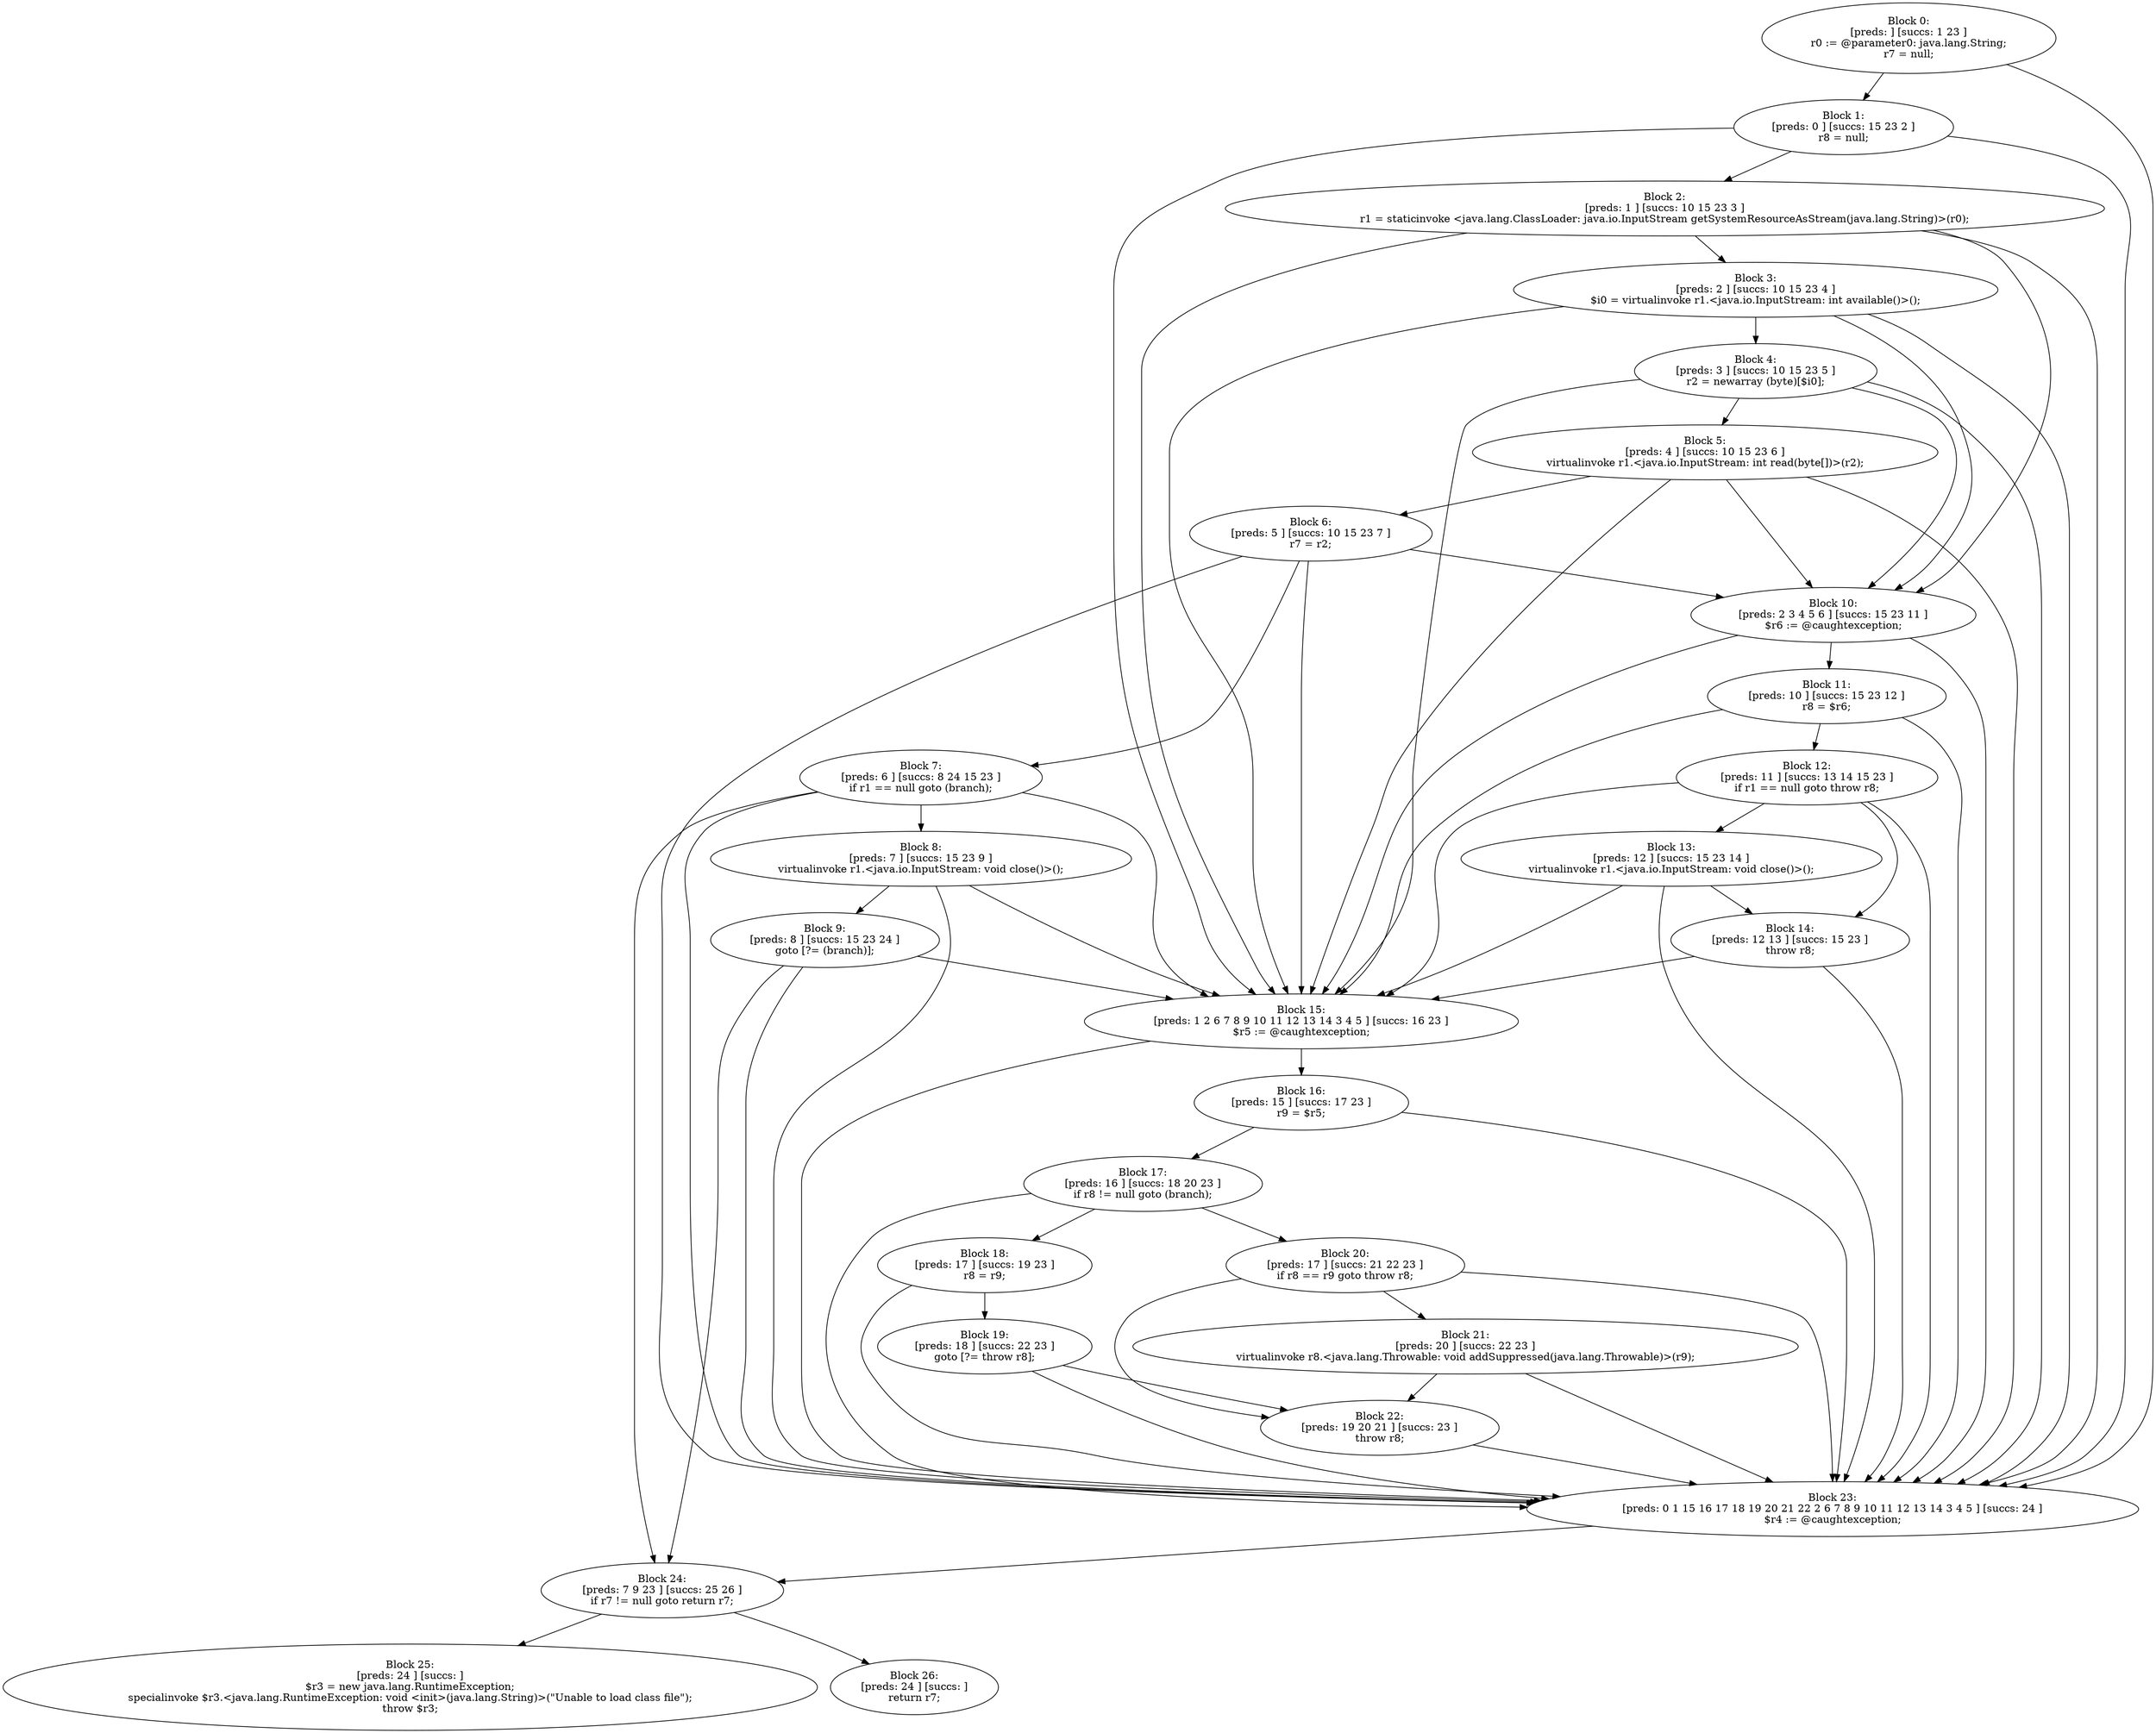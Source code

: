 digraph "unitGraph" {
    "Block 0:
[preds: ] [succs: 1 23 ]
r0 := @parameter0: java.lang.String;
r7 = null;
"
    "Block 1:
[preds: 0 ] [succs: 15 23 2 ]
r8 = null;
"
    "Block 2:
[preds: 1 ] [succs: 10 15 23 3 ]
r1 = staticinvoke <java.lang.ClassLoader: java.io.InputStream getSystemResourceAsStream(java.lang.String)>(r0);
"
    "Block 3:
[preds: 2 ] [succs: 10 15 23 4 ]
$i0 = virtualinvoke r1.<java.io.InputStream: int available()>();
"
    "Block 4:
[preds: 3 ] [succs: 10 15 23 5 ]
r2 = newarray (byte)[$i0];
"
    "Block 5:
[preds: 4 ] [succs: 10 15 23 6 ]
virtualinvoke r1.<java.io.InputStream: int read(byte[])>(r2);
"
    "Block 6:
[preds: 5 ] [succs: 10 15 23 7 ]
r7 = r2;
"
    "Block 7:
[preds: 6 ] [succs: 8 24 15 23 ]
if r1 == null goto (branch);
"
    "Block 8:
[preds: 7 ] [succs: 15 23 9 ]
virtualinvoke r1.<java.io.InputStream: void close()>();
"
    "Block 9:
[preds: 8 ] [succs: 15 23 24 ]
goto [?= (branch)];
"
    "Block 10:
[preds: 2 3 4 5 6 ] [succs: 15 23 11 ]
$r6 := @caughtexception;
"
    "Block 11:
[preds: 10 ] [succs: 15 23 12 ]
r8 = $r6;
"
    "Block 12:
[preds: 11 ] [succs: 13 14 15 23 ]
if r1 == null goto throw r8;
"
    "Block 13:
[preds: 12 ] [succs: 15 23 14 ]
virtualinvoke r1.<java.io.InputStream: void close()>();
"
    "Block 14:
[preds: 12 13 ] [succs: 15 23 ]
throw r8;
"
    "Block 15:
[preds: 1 2 6 7 8 9 10 11 12 13 14 3 4 5 ] [succs: 16 23 ]
$r5 := @caughtexception;
"
    "Block 16:
[preds: 15 ] [succs: 17 23 ]
r9 = $r5;
"
    "Block 17:
[preds: 16 ] [succs: 18 20 23 ]
if r8 != null goto (branch);
"
    "Block 18:
[preds: 17 ] [succs: 19 23 ]
r8 = r9;
"
    "Block 19:
[preds: 18 ] [succs: 22 23 ]
goto [?= throw r8];
"
    "Block 20:
[preds: 17 ] [succs: 21 22 23 ]
if r8 == r9 goto throw r8;
"
    "Block 21:
[preds: 20 ] [succs: 22 23 ]
virtualinvoke r8.<java.lang.Throwable: void addSuppressed(java.lang.Throwable)>(r9);
"
    "Block 22:
[preds: 19 20 21 ] [succs: 23 ]
throw r8;
"
    "Block 23:
[preds: 0 1 15 16 17 18 19 20 21 22 2 6 7 8 9 10 11 12 13 14 3 4 5 ] [succs: 24 ]
$r4 := @caughtexception;
"
    "Block 24:
[preds: 7 9 23 ] [succs: 25 26 ]
if r7 != null goto return r7;
"
    "Block 25:
[preds: 24 ] [succs: ]
$r3 = new java.lang.RuntimeException;
specialinvoke $r3.<java.lang.RuntimeException: void <init>(java.lang.String)>(\"Unable to load class file\");
throw $r3;
"
    "Block 26:
[preds: 24 ] [succs: ]
return r7;
"
    "Block 0:
[preds: ] [succs: 1 23 ]
r0 := @parameter0: java.lang.String;
r7 = null;
"->"Block 1:
[preds: 0 ] [succs: 15 23 2 ]
r8 = null;
";
    "Block 0:
[preds: ] [succs: 1 23 ]
r0 := @parameter0: java.lang.String;
r7 = null;
"->"Block 23:
[preds: 0 1 15 16 17 18 19 20 21 22 2 6 7 8 9 10 11 12 13 14 3 4 5 ] [succs: 24 ]
$r4 := @caughtexception;
";
    "Block 1:
[preds: 0 ] [succs: 15 23 2 ]
r8 = null;
"->"Block 15:
[preds: 1 2 6 7 8 9 10 11 12 13 14 3 4 5 ] [succs: 16 23 ]
$r5 := @caughtexception;
";
    "Block 1:
[preds: 0 ] [succs: 15 23 2 ]
r8 = null;
"->"Block 23:
[preds: 0 1 15 16 17 18 19 20 21 22 2 6 7 8 9 10 11 12 13 14 3 4 5 ] [succs: 24 ]
$r4 := @caughtexception;
";
    "Block 1:
[preds: 0 ] [succs: 15 23 2 ]
r8 = null;
"->"Block 2:
[preds: 1 ] [succs: 10 15 23 3 ]
r1 = staticinvoke <java.lang.ClassLoader: java.io.InputStream getSystemResourceAsStream(java.lang.String)>(r0);
";
    "Block 2:
[preds: 1 ] [succs: 10 15 23 3 ]
r1 = staticinvoke <java.lang.ClassLoader: java.io.InputStream getSystemResourceAsStream(java.lang.String)>(r0);
"->"Block 10:
[preds: 2 3 4 5 6 ] [succs: 15 23 11 ]
$r6 := @caughtexception;
";
    "Block 2:
[preds: 1 ] [succs: 10 15 23 3 ]
r1 = staticinvoke <java.lang.ClassLoader: java.io.InputStream getSystemResourceAsStream(java.lang.String)>(r0);
"->"Block 15:
[preds: 1 2 6 7 8 9 10 11 12 13 14 3 4 5 ] [succs: 16 23 ]
$r5 := @caughtexception;
";
    "Block 2:
[preds: 1 ] [succs: 10 15 23 3 ]
r1 = staticinvoke <java.lang.ClassLoader: java.io.InputStream getSystemResourceAsStream(java.lang.String)>(r0);
"->"Block 23:
[preds: 0 1 15 16 17 18 19 20 21 22 2 6 7 8 9 10 11 12 13 14 3 4 5 ] [succs: 24 ]
$r4 := @caughtexception;
";
    "Block 2:
[preds: 1 ] [succs: 10 15 23 3 ]
r1 = staticinvoke <java.lang.ClassLoader: java.io.InputStream getSystemResourceAsStream(java.lang.String)>(r0);
"->"Block 3:
[preds: 2 ] [succs: 10 15 23 4 ]
$i0 = virtualinvoke r1.<java.io.InputStream: int available()>();
";
    "Block 3:
[preds: 2 ] [succs: 10 15 23 4 ]
$i0 = virtualinvoke r1.<java.io.InputStream: int available()>();
"->"Block 10:
[preds: 2 3 4 5 6 ] [succs: 15 23 11 ]
$r6 := @caughtexception;
";
    "Block 3:
[preds: 2 ] [succs: 10 15 23 4 ]
$i0 = virtualinvoke r1.<java.io.InputStream: int available()>();
"->"Block 15:
[preds: 1 2 6 7 8 9 10 11 12 13 14 3 4 5 ] [succs: 16 23 ]
$r5 := @caughtexception;
";
    "Block 3:
[preds: 2 ] [succs: 10 15 23 4 ]
$i0 = virtualinvoke r1.<java.io.InputStream: int available()>();
"->"Block 23:
[preds: 0 1 15 16 17 18 19 20 21 22 2 6 7 8 9 10 11 12 13 14 3 4 5 ] [succs: 24 ]
$r4 := @caughtexception;
";
    "Block 3:
[preds: 2 ] [succs: 10 15 23 4 ]
$i0 = virtualinvoke r1.<java.io.InputStream: int available()>();
"->"Block 4:
[preds: 3 ] [succs: 10 15 23 5 ]
r2 = newarray (byte)[$i0];
";
    "Block 4:
[preds: 3 ] [succs: 10 15 23 5 ]
r2 = newarray (byte)[$i0];
"->"Block 10:
[preds: 2 3 4 5 6 ] [succs: 15 23 11 ]
$r6 := @caughtexception;
";
    "Block 4:
[preds: 3 ] [succs: 10 15 23 5 ]
r2 = newarray (byte)[$i0];
"->"Block 15:
[preds: 1 2 6 7 8 9 10 11 12 13 14 3 4 5 ] [succs: 16 23 ]
$r5 := @caughtexception;
";
    "Block 4:
[preds: 3 ] [succs: 10 15 23 5 ]
r2 = newarray (byte)[$i0];
"->"Block 23:
[preds: 0 1 15 16 17 18 19 20 21 22 2 6 7 8 9 10 11 12 13 14 3 4 5 ] [succs: 24 ]
$r4 := @caughtexception;
";
    "Block 4:
[preds: 3 ] [succs: 10 15 23 5 ]
r2 = newarray (byte)[$i0];
"->"Block 5:
[preds: 4 ] [succs: 10 15 23 6 ]
virtualinvoke r1.<java.io.InputStream: int read(byte[])>(r2);
";
    "Block 5:
[preds: 4 ] [succs: 10 15 23 6 ]
virtualinvoke r1.<java.io.InputStream: int read(byte[])>(r2);
"->"Block 10:
[preds: 2 3 4 5 6 ] [succs: 15 23 11 ]
$r6 := @caughtexception;
";
    "Block 5:
[preds: 4 ] [succs: 10 15 23 6 ]
virtualinvoke r1.<java.io.InputStream: int read(byte[])>(r2);
"->"Block 15:
[preds: 1 2 6 7 8 9 10 11 12 13 14 3 4 5 ] [succs: 16 23 ]
$r5 := @caughtexception;
";
    "Block 5:
[preds: 4 ] [succs: 10 15 23 6 ]
virtualinvoke r1.<java.io.InputStream: int read(byte[])>(r2);
"->"Block 23:
[preds: 0 1 15 16 17 18 19 20 21 22 2 6 7 8 9 10 11 12 13 14 3 4 5 ] [succs: 24 ]
$r4 := @caughtexception;
";
    "Block 5:
[preds: 4 ] [succs: 10 15 23 6 ]
virtualinvoke r1.<java.io.InputStream: int read(byte[])>(r2);
"->"Block 6:
[preds: 5 ] [succs: 10 15 23 7 ]
r7 = r2;
";
    "Block 6:
[preds: 5 ] [succs: 10 15 23 7 ]
r7 = r2;
"->"Block 10:
[preds: 2 3 4 5 6 ] [succs: 15 23 11 ]
$r6 := @caughtexception;
";
    "Block 6:
[preds: 5 ] [succs: 10 15 23 7 ]
r7 = r2;
"->"Block 15:
[preds: 1 2 6 7 8 9 10 11 12 13 14 3 4 5 ] [succs: 16 23 ]
$r5 := @caughtexception;
";
    "Block 6:
[preds: 5 ] [succs: 10 15 23 7 ]
r7 = r2;
"->"Block 23:
[preds: 0 1 15 16 17 18 19 20 21 22 2 6 7 8 9 10 11 12 13 14 3 4 5 ] [succs: 24 ]
$r4 := @caughtexception;
";
    "Block 6:
[preds: 5 ] [succs: 10 15 23 7 ]
r7 = r2;
"->"Block 7:
[preds: 6 ] [succs: 8 24 15 23 ]
if r1 == null goto (branch);
";
    "Block 7:
[preds: 6 ] [succs: 8 24 15 23 ]
if r1 == null goto (branch);
"->"Block 8:
[preds: 7 ] [succs: 15 23 9 ]
virtualinvoke r1.<java.io.InputStream: void close()>();
";
    "Block 7:
[preds: 6 ] [succs: 8 24 15 23 ]
if r1 == null goto (branch);
"->"Block 24:
[preds: 7 9 23 ] [succs: 25 26 ]
if r7 != null goto return r7;
";
    "Block 7:
[preds: 6 ] [succs: 8 24 15 23 ]
if r1 == null goto (branch);
"->"Block 15:
[preds: 1 2 6 7 8 9 10 11 12 13 14 3 4 5 ] [succs: 16 23 ]
$r5 := @caughtexception;
";
    "Block 7:
[preds: 6 ] [succs: 8 24 15 23 ]
if r1 == null goto (branch);
"->"Block 23:
[preds: 0 1 15 16 17 18 19 20 21 22 2 6 7 8 9 10 11 12 13 14 3 4 5 ] [succs: 24 ]
$r4 := @caughtexception;
";
    "Block 8:
[preds: 7 ] [succs: 15 23 9 ]
virtualinvoke r1.<java.io.InputStream: void close()>();
"->"Block 15:
[preds: 1 2 6 7 8 9 10 11 12 13 14 3 4 5 ] [succs: 16 23 ]
$r5 := @caughtexception;
";
    "Block 8:
[preds: 7 ] [succs: 15 23 9 ]
virtualinvoke r1.<java.io.InputStream: void close()>();
"->"Block 23:
[preds: 0 1 15 16 17 18 19 20 21 22 2 6 7 8 9 10 11 12 13 14 3 4 5 ] [succs: 24 ]
$r4 := @caughtexception;
";
    "Block 8:
[preds: 7 ] [succs: 15 23 9 ]
virtualinvoke r1.<java.io.InputStream: void close()>();
"->"Block 9:
[preds: 8 ] [succs: 15 23 24 ]
goto [?= (branch)];
";
    "Block 9:
[preds: 8 ] [succs: 15 23 24 ]
goto [?= (branch)];
"->"Block 15:
[preds: 1 2 6 7 8 9 10 11 12 13 14 3 4 5 ] [succs: 16 23 ]
$r5 := @caughtexception;
";
    "Block 9:
[preds: 8 ] [succs: 15 23 24 ]
goto [?= (branch)];
"->"Block 23:
[preds: 0 1 15 16 17 18 19 20 21 22 2 6 7 8 9 10 11 12 13 14 3 4 5 ] [succs: 24 ]
$r4 := @caughtexception;
";
    "Block 9:
[preds: 8 ] [succs: 15 23 24 ]
goto [?= (branch)];
"->"Block 24:
[preds: 7 9 23 ] [succs: 25 26 ]
if r7 != null goto return r7;
";
    "Block 10:
[preds: 2 3 4 5 6 ] [succs: 15 23 11 ]
$r6 := @caughtexception;
"->"Block 15:
[preds: 1 2 6 7 8 9 10 11 12 13 14 3 4 5 ] [succs: 16 23 ]
$r5 := @caughtexception;
";
    "Block 10:
[preds: 2 3 4 5 6 ] [succs: 15 23 11 ]
$r6 := @caughtexception;
"->"Block 23:
[preds: 0 1 15 16 17 18 19 20 21 22 2 6 7 8 9 10 11 12 13 14 3 4 5 ] [succs: 24 ]
$r4 := @caughtexception;
";
    "Block 10:
[preds: 2 3 4 5 6 ] [succs: 15 23 11 ]
$r6 := @caughtexception;
"->"Block 11:
[preds: 10 ] [succs: 15 23 12 ]
r8 = $r6;
";
    "Block 11:
[preds: 10 ] [succs: 15 23 12 ]
r8 = $r6;
"->"Block 15:
[preds: 1 2 6 7 8 9 10 11 12 13 14 3 4 5 ] [succs: 16 23 ]
$r5 := @caughtexception;
";
    "Block 11:
[preds: 10 ] [succs: 15 23 12 ]
r8 = $r6;
"->"Block 23:
[preds: 0 1 15 16 17 18 19 20 21 22 2 6 7 8 9 10 11 12 13 14 3 4 5 ] [succs: 24 ]
$r4 := @caughtexception;
";
    "Block 11:
[preds: 10 ] [succs: 15 23 12 ]
r8 = $r6;
"->"Block 12:
[preds: 11 ] [succs: 13 14 15 23 ]
if r1 == null goto throw r8;
";
    "Block 12:
[preds: 11 ] [succs: 13 14 15 23 ]
if r1 == null goto throw r8;
"->"Block 13:
[preds: 12 ] [succs: 15 23 14 ]
virtualinvoke r1.<java.io.InputStream: void close()>();
";
    "Block 12:
[preds: 11 ] [succs: 13 14 15 23 ]
if r1 == null goto throw r8;
"->"Block 14:
[preds: 12 13 ] [succs: 15 23 ]
throw r8;
";
    "Block 12:
[preds: 11 ] [succs: 13 14 15 23 ]
if r1 == null goto throw r8;
"->"Block 15:
[preds: 1 2 6 7 8 9 10 11 12 13 14 3 4 5 ] [succs: 16 23 ]
$r5 := @caughtexception;
";
    "Block 12:
[preds: 11 ] [succs: 13 14 15 23 ]
if r1 == null goto throw r8;
"->"Block 23:
[preds: 0 1 15 16 17 18 19 20 21 22 2 6 7 8 9 10 11 12 13 14 3 4 5 ] [succs: 24 ]
$r4 := @caughtexception;
";
    "Block 13:
[preds: 12 ] [succs: 15 23 14 ]
virtualinvoke r1.<java.io.InputStream: void close()>();
"->"Block 15:
[preds: 1 2 6 7 8 9 10 11 12 13 14 3 4 5 ] [succs: 16 23 ]
$r5 := @caughtexception;
";
    "Block 13:
[preds: 12 ] [succs: 15 23 14 ]
virtualinvoke r1.<java.io.InputStream: void close()>();
"->"Block 23:
[preds: 0 1 15 16 17 18 19 20 21 22 2 6 7 8 9 10 11 12 13 14 3 4 5 ] [succs: 24 ]
$r4 := @caughtexception;
";
    "Block 13:
[preds: 12 ] [succs: 15 23 14 ]
virtualinvoke r1.<java.io.InputStream: void close()>();
"->"Block 14:
[preds: 12 13 ] [succs: 15 23 ]
throw r8;
";
    "Block 14:
[preds: 12 13 ] [succs: 15 23 ]
throw r8;
"->"Block 15:
[preds: 1 2 6 7 8 9 10 11 12 13 14 3 4 5 ] [succs: 16 23 ]
$r5 := @caughtexception;
";
    "Block 14:
[preds: 12 13 ] [succs: 15 23 ]
throw r8;
"->"Block 23:
[preds: 0 1 15 16 17 18 19 20 21 22 2 6 7 8 9 10 11 12 13 14 3 4 5 ] [succs: 24 ]
$r4 := @caughtexception;
";
    "Block 15:
[preds: 1 2 6 7 8 9 10 11 12 13 14 3 4 5 ] [succs: 16 23 ]
$r5 := @caughtexception;
"->"Block 16:
[preds: 15 ] [succs: 17 23 ]
r9 = $r5;
";
    "Block 15:
[preds: 1 2 6 7 8 9 10 11 12 13 14 3 4 5 ] [succs: 16 23 ]
$r5 := @caughtexception;
"->"Block 23:
[preds: 0 1 15 16 17 18 19 20 21 22 2 6 7 8 9 10 11 12 13 14 3 4 5 ] [succs: 24 ]
$r4 := @caughtexception;
";
    "Block 16:
[preds: 15 ] [succs: 17 23 ]
r9 = $r5;
"->"Block 17:
[preds: 16 ] [succs: 18 20 23 ]
if r8 != null goto (branch);
";
    "Block 16:
[preds: 15 ] [succs: 17 23 ]
r9 = $r5;
"->"Block 23:
[preds: 0 1 15 16 17 18 19 20 21 22 2 6 7 8 9 10 11 12 13 14 3 4 5 ] [succs: 24 ]
$r4 := @caughtexception;
";
    "Block 17:
[preds: 16 ] [succs: 18 20 23 ]
if r8 != null goto (branch);
"->"Block 18:
[preds: 17 ] [succs: 19 23 ]
r8 = r9;
";
    "Block 17:
[preds: 16 ] [succs: 18 20 23 ]
if r8 != null goto (branch);
"->"Block 20:
[preds: 17 ] [succs: 21 22 23 ]
if r8 == r9 goto throw r8;
";
    "Block 17:
[preds: 16 ] [succs: 18 20 23 ]
if r8 != null goto (branch);
"->"Block 23:
[preds: 0 1 15 16 17 18 19 20 21 22 2 6 7 8 9 10 11 12 13 14 3 4 5 ] [succs: 24 ]
$r4 := @caughtexception;
";
    "Block 18:
[preds: 17 ] [succs: 19 23 ]
r8 = r9;
"->"Block 19:
[preds: 18 ] [succs: 22 23 ]
goto [?= throw r8];
";
    "Block 18:
[preds: 17 ] [succs: 19 23 ]
r8 = r9;
"->"Block 23:
[preds: 0 1 15 16 17 18 19 20 21 22 2 6 7 8 9 10 11 12 13 14 3 4 5 ] [succs: 24 ]
$r4 := @caughtexception;
";
    "Block 19:
[preds: 18 ] [succs: 22 23 ]
goto [?= throw r8];
"->"Block 22:
[preds: 19 20 21 ] [succs: 23 ]
throw r8;
";
    "Block 19:
[preds: 18 ] [succs: 22 23 ]
goto [?= throw r8];
"->"Block 23:
[preds: 0 1 15 16 17 18 19 20 21 22 2 6 7 8 9 10 11 12 13 14 3 4 5 ] [succs: 24 ]
$r4 := @caughtexception;
";
    "Block 20:
[preds: 17 ] [succs: 21 22 23 ]
if r8 == r9 goto throw r8;
"->"Block 21:
[preds: 20 ] [succs: 22 23 ]
virtualinvoke r8.<java.lang.Throwable: void addSuppressed(java.lang.Throwable)>(r9);
";
    "Block 20:
[preds: 17 ] [succs: 21 22 23 ]
if r8 == r9 goto throw r8;
"->"Block 22:
[preds: 19 20 21 ] [succs: 23 ]
throw r8;
";
    "Block 20:
[preds: 17 ] [succs: 21 22 23 ]
if r8 == r9 goto throw r8;
"->"Block 23:
[preds: 0 1 15 16 17 18 19 20 21 22 2 6 7 8 9 10 11 12 13 14 3 4 5 ] [succs: 24 ]
$r4 := @caughtexception;
";
    "Block 21:
[preds: 20 ] [succs: 22 23 ]
virtualinvoke r8.<java.lang.Throwable: void addSuppressed(java.lang.Throwable)>(r9);
"->"Block 22:
[preds: 19 20 21 ] [succs: 23 ]
throw r8;
";
    "Block 21:
[preds: 20 ] [succs: 22 23 ]
virtualinvoke r8.<java.lang.Throwable: void addSuppressed(java.lang.Throwable)>(r9);
"->"Block 23:
[preds: 0 1 15 16 17 18 19 20 21 22 2 6 7 8 9 10 11 12 13 14 3 4 5 ] [succs: 24 ]
$r4 := @caughtexception;
";
    "Block 22:
[preds: 19 20 21 ] [succs: 23 ]
throw r8;
"->"Block 23:
[preds: 0 1 15 16 17 18 19 20 21 22 2 6 7 8 9 10 11 12 13 14 3 4 5 ] [succs: 24 ]
$r4 := @caughtexception;
";
    "Block 23:
[preds: 0 1 15 16 17 18 19 20 21 22 2 6 7 8 9 10 11 12 13 14 3 4 5 ] [succs: 24 ]
$r4 := @caughtexception;
"->"Block 24:
[preds: 7 9 23 ] [succs: 25 26 ]
if r7 != null goto return r7;
";
    "Block 24:
[preds: 7 9 23 ] [succs: 25 26 ]
if r7 != null goto return r7;
"->"Block 25:
[preds: 24 ] [succs: ]
$r3 = new java.lang.RuntimeException;
specialinvoke $r3.<java.lang.RuntimeException: void <init>(java.lang.String)>(\"Unable to load class file\");
throw $r3;
";
    "Block 24:
[preds: 7 9 23 ] [succs: 25 26 ]
if r7 != null goto return r7;
"->"Block 26:
[preds: 24 ] [succs: ]
return r7;
";
}
